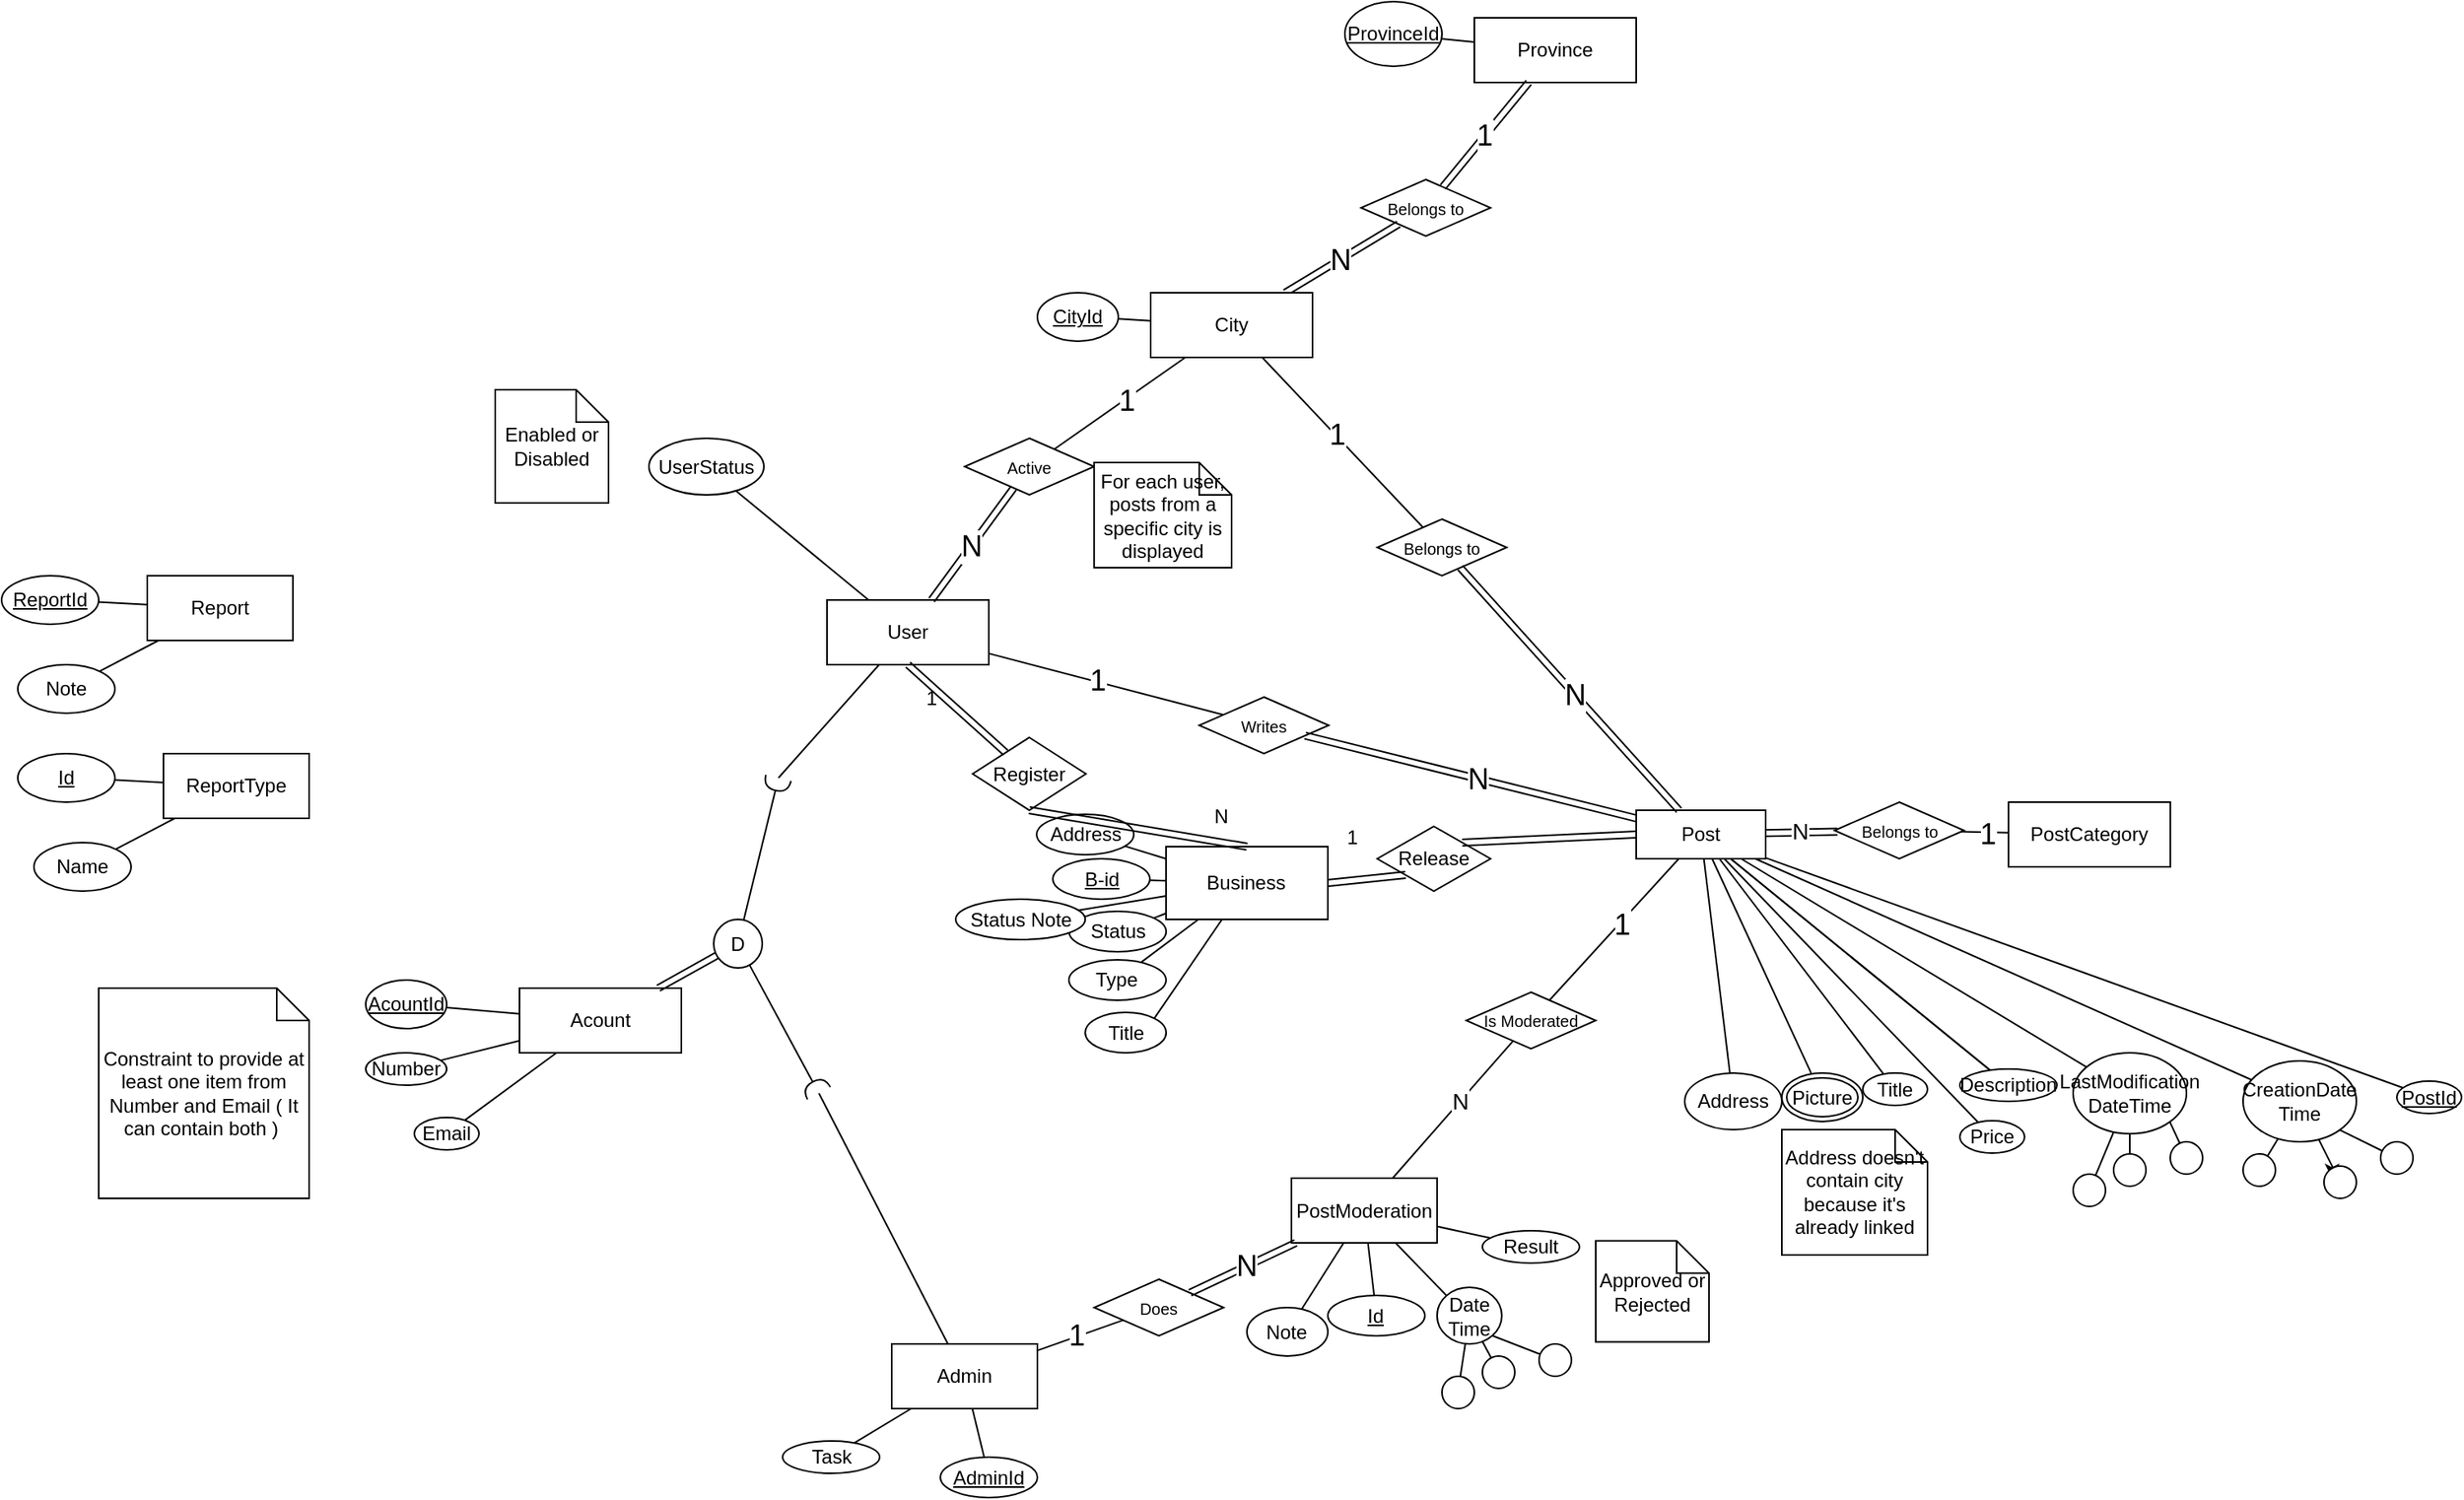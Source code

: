 <mxfile version="24.3.1" type="github">
  <diagram name="Page-1" id="U-ynId0NLzXUT7P6WxYB">
    <mxGraphModel dx="1840" dy="1626" grid="1" gridSize="10" guides="1" tooltips="1" connect="1" arrows="1" fold="1" page="1" pageScale="1" pageWidth="850" pageHeight="1100" math="0" shadow="0">
      <root>
        <mxCell id="0" />
        <mxCell id="1" parent="0" />
        <mxCell id="OLLfKfK8-iYXkt-Ylnlg-1" value="User" style="whiteSpace=wrap;html=1;align=center;" parent="1" vertex="1">
          <mxGeometry x="70" y="140" width="100" height="40" as="geometry" />
        </mxCell>
        <mxCell id="OLLfKfK8-iYXkt-Ylnlg-2" value="AcountId" style="ellipse;whiteSpace=wrap;html=1;align=center;fontStyle=4;" parent="1" vertex="1">
          <mxGeometry x="-215" y="375" width="50" height="30" as="geometry" />
        </mxCell>
        <mxCell id="OLLfKfK8-iYXkt-Ylnlg-3" value="Number" style="ellipse;whiteSpace=wrap;html=1;align=center;" parent="1" vertex="1">
          <mxGeometry x="-215" y="420" width="50" height="20" as="geometry" />
        </mxCell>
        <mxCell id="OLLfKfK8-iYXkt-Ylnlg-10" value="Post" style="whiteSpace=wrap;html=1;align=center;" parent="1" vertex="1">
          <mxGeometry x="570" y="270" width="80" height="30" as="geometry" />
        </mxCell>
        <mxCell id="OLLfKfK8-iYXkt-Ylnlg-11" value="PostId" style="ellipse;whiteSpace=wrap;html=1;align=center;fontStyle=4;" parent="1" vertex="1">
          <mxGeometry x="1040" y="437.5" width="40" height="20" as="geometry" />
        </mxCell>
        <mxCell id="OLLfKfK8-iYXkt-Ylnlg-13" value="CreationDate&lt;div&gt;Time&lt;/div&gt;" style="ellipse;whiteSpace=wrap;html=1;align=center;" parent="1" vertex="1">
          <mxGeometry x="945" y="425" width="70" height="50" as="geometry" />
        </mxCell>
        <mxCell id="OLLfKfK8-iYXkt-Ylnlg-17" value="Title" style="ellipse;whiteSpace=wrap;html=1;align=center;" parent="1" vertex="1">
          <mxGeometry x="710" y="432.5" width="40" height="20" as="geometry" />
        </mxCell>
        <mxCell id="OLLfKfK8-iYXkt-Ylnlg-18" value="Description" style="ellipse;whiteSpace=wrap;html=1;align=center;" parent="1" vertex="1">
          <mxGeometry x="769.99" y="430" width="60" height="20" as="geometry" />
        </mxCell>
        <mxCell id="OLLfKfK8-iYXkt-Ylnlg-19" value="Price" style="ellipse;whiteSpace=wrap;html=1;align=center;" parent="1" vertex="1">
          <mxGeometry x="769.99" y="462" width="40" height="20" as="geometry" />
        </mxCell>
        <mxCell id="OLLfKfK8-iYXkt-Ylnlg-21" value="Picture" style="ellipse;shape=doubleEllipse;margin=3;whiteSpace=wrap;html=1;align=center;" parent="1" vertex="1">
          <mxGeometry x="660" y="432.5" width="50" height="30" as="geometry" />
        </mxCell>
        <mxCell id="OLLfKfK8-iYXkt-Ylnlg-27" value="Task" style="ellipse;whiteSpace=wrap;html=1;align=center;" parent="1" vertex="1">
          <mxGeometry x="42.59" y="660" width="59.93" height="20" as="geometry" />
        </mxCell>
        <mxCell id="OLLfKfK8-iYXkt-Ylnlg-29" value="Admin" style="whiteSpace=wrap;html=1;align=center;" parent="1" vertex="1">
          <mxGeometry x="110.0" y="600" width="90" height="40" as="geometry" />
        </mxCell>
        <mxCell id="OLLfKfK8-iYXkt-Ylnlg-31" value="Business" style="whiteSpace=wrap;html=1;align=center;" parent="1" vertex="1">
          <mxGeometry x="279.49" y="292.5" width="100" height="45" as="geometry" />
        </mxCell>
        <mxCell id="VNMjvooEzAglU1BEHEmf-2" value="B-id" style="ellipse;whiteSpace=wrap;html=1;align=center;fontStyle=4;" parent="1" vertex="1">
          <mxGeometry x="209.56" y="300" width="59.93" height="25" as="geometry" />
        </mxCell>
        <mxCell id="VNMjvooEzAglU1BEHEmf-3" value="Title" style="ellipse;whiteSpace=wrap;html=1;align=center;" parent="1" vertex="1">
          <mxGeometry x="229.56" y="395" width="50" height="25" as="geometry" />
        </mxCell>
        <mxCell id="VNMjvooEzAglU1BEHEmf-4" value="Address" style="ellipse;whiteSpace=wrap;html=1;align=center;" parent="1" vertex="1">
          <mxGeometry x="199.56" y="272.5" width="60" height="25" as="geometry" />
        </mxCell>
        <mxCell id="VNMjvooEzAglU1BEHEmf-5" value="Type" style="ellipse;whiteSpace=wrap;html=1;align=center;" parent="1" vertex="1">
          <mxGeometry x="219.49" y="362.5" width="60" height="25" as="geometry" />
        </mxCell>
        <mxCell id="VNMjvooEzAglU1BEHEmf-6" value="&lt;u&gt;AdminId&lt;/u&gt;" style="ellipse;whiteSpace=wrap;html=1;align=center;" parent="1" vertex="1">
          <mxGeometry x="140.07" y="670" width="59.93" height="25" as="geometry" />
        </mxCell>
        <mxCell id="VNMjvooEzAglU1BEHEmf-10" value="Note" style="ellipse;whiteSpace=wrap;html=1;align=center;" parent="1" vertex="1">
          <mxGeometry x="329.49" y="577.5" width="50" height="30" as="geometry" />
        </mxCell>
        <mxCell id="VNMjvooEzAglU1BEHEmf-11" value="Report" style="whiteSpace=wrap;html=1;align=center;" parent="1" vertex="1">
          <mxGeometry x="-350" y="125" width="90" height="40" as="geometry" />
        </mxCell>
        <mxCell id="VNMjvooEzAglU1BEHEmf-12" value="ReportId" style="ellipse;whiteSpace=wrap;html=1;align=center;fontStyle=4;" parent="1" vertex="1">
          <mxGeometry x="-440" y="125" width="60" height="30" as="geometry" />
        </mxCell>
        <mxCell id="VNMjvooEzAglU1BEHEmf-15" value="Note" style="ellipse;whiteSpace=wrap;html=1;align=center;" parent="1" vertex="1">
          <mxGeometry x="-430" y="180" width="60" height="30" as="geometry" />
        </mxCell>
        <mxCell id="VNMjvooEzAglU1BEHEmf-25" value="Register" style="shape=rhombus;perimeter=rhombusPerimeter;whiteSpace=wrap;html=1;align=center;" parent="1" vertex="1">
          <mxGeometry x="160" y="225" width="70" height="45" as="geometry" />
        </mxCell>
        <mxCell id="VNMjvooEzAglU1BEHEmf-26" value="" style="shape=link;html=1;rounded=0;entryX=0.5;entryY=1;entryDx=0;entryDy=0;" parent="1" source="VNMjvooEzAglU1BEHEmf-25" target="OLLfKfK8-iYXkt-Ylnlg-1" edge="1">
          <mxGeometry relative="1" as="geometry">
            <mxPoint x="120" y="240" as="sourcePoint" />
            <mxPoint x="290" y="300" as="targetPoint" />
          </mxGeometry>
        </mxCell>
        <mxCell id="VNMjvooEzAglU1BEHEmf-27" value="1" style="resizable=0;html=1;whiteSpace=wrap;align=right;verticalAlign=bottom;" parent="VNMjvooEzAglU1BEHEmf-26" connectable="0" vertex="1">
          <mxGeometry x="1" relative="1" as="geometry">
            <mxPoint x="20" y="30" as="offset" />
          </mxGeometry>
        </mxCell>
        <mxCell id="VNMjvooEzAglU1BEHEmf-31" value="" style="shape=link;html=1;rounded=0;entryX=0.5;entryY=0;entryDx=0;entryDy=0;exitX=0.5;exitY=1;exitDx=0;exitDy=0;" parent="1" source="VNMjvooEzAglU1BEHEmf-25" target="OLLfKfK8-iYXkt-Ylnlg-31" edge="1">
          <mxGeometry relative="1" as="geometry">
            <mxPoint x="230" y="285" as="sourcePoint" />
            <mxPoint x="390" y="285" as="targetPoint" />
          </mxGeometry>
        </mxCell>
        <mxCell id="VNMjvooEzAglU1BEHEmf-32" value="N" style="resizable=0;html=1;whiteSpace=wrap;align=right;verticalAlign=bottom;" parent="VNMjvooEzAglU1BEHEmf-31" connectable="0" vertex="1">
          <mxGeometry x="1" relative="1" as="geometry">
            <mxPoint x="-10" y="-10" as="offset" />
          </mxGeometry>
        </mxCell>
        <mxCell id="VNMjvooEzAglU1BEHEmf-33" value="Release" style="shape=rhombus;perimeter=rhombusPerimeter;whiteSpace=wrap;html=1;align=center;" parent="1" vertex="1">
          <mxGeometry x="410" y="280" width="70" height="40" as="geometry" />
        </mxCell>
        <mxCell id="VNMjvooEzAglU1BEHEmf-34" value="" style="shape=link;html=1;rounded=0;entryX=0;entryY=0.5;entryDx=0;entryDy=0;exitX=1;exitY=0;exitDx=0;exitDy=0;" parent="1" source="VNMjvooEzAglU1BEHEmf-33" target="OLLfKfK8-iYXkt-Ylnlg-10" edge="1">
          <mxGeometry relative="1" as="geometry">
            <mxPoint x="130" y="460" as="sourcePoint" />
            <mxPoint x="570" y="450" as="targetPoint" />
          </mxGeometry>
        </mxCell>
        <mxCell id="VNMjvooEzAglU1BEHEmf-36" value="" style="shape=link;html=1;rounded=0;entryX=1;entryY=0.5;entryDx=0;entryDy=0;exitX=0;exitY=1;exitDx=0;exitDy=0;" parent="1" source="VNMjvooEzAglU1BEHEmf-33" target="OLLfKfK8-iYXkt-Ylnlg-31" edge="1">
          <mxGeometry relative="1" as="geometry">
            <mxPoint x="130" y="460" as="sourcePoint" />
            <mxPoint x="170" y="320" as="targetPoint" />
          </mxGeometry>
        </mxCell>
        <mxCell id="VNMjvooEzAglU1BEHEmf-37" value="1" style="resizable=0;html=1;whiteSpace=wrap;align=right;verticalAlign=bottom;" parent="VNMjvooEzAglU1BEHEmf-36" connectable="0" vertex="1">
          <mxGeometry x="1" relative="1" as="geometry">
            <mxPoint x="20" y="-20" as="offset" />
          </mxGeometry>
        </mxCell>
        <mxCell id="VNMjvooEzAglU1BEHEmf-38" value="" style="resizable=0;html=1;whiteSpace=wrap;align=right;verticalAlign=bottom;" parent="1" connectable="0" vertex="1">
          <mxGeometry x="570.002" y="269.999" as="geometry">
            <mxPoint x="-11" y="50" as="offset" />
          </mxGeometry>
        </mxCell>
        <mxCell id="VNMjvooEzAglU1BEHEmf-70" value="Status" style="ellipse;whiteSpace=wrap;html=1;align=center;" parent="1" vertex="1">
          <mxGeometry x="219.56" y="332.5" width="60" height="25" as="geometry" />
        </mxCell>
        <mxCell id="VNMjvooEzAglU1BEHEmf-71" value="Status Note" style="ellipse;whiteSpace=wrap;html=1;align=center;" parent="1" vertex="1">
          <mxGeometry x="149.56" y="325" width="80" height="25" as="geometry" />
        </mxCell>
        <mxCell id="W0FsgQJnzsYs5Z7wdEHe-2" value="" style="endArrow=none;html=1;rounded=0;" parent="1" source="OLLfKfK8-iYXkt-Ylnlg-3" target="W0FsgQJnzsYs5Z7wdEHe-46" edge="1">
          <mxGeometry width="50" height="50" relative="1" as="geometry">
            <mxPoint x="-169.285" y="510.599" as="sourcePoint" />
            <mxPoint x="-191.667" y="597.5" as="targetPoint" />
          </mxGeometry>
        </mxCell>
        <mxCell id="W0FsgQJnzsYs5Z7wdEHe-5" value="" style="endArrow=none;html=1;rounded=0;" parent="1" source="OLLfKfK8-iYXkt-Ylnlg-2" target="W0FsgQJnzsYs5Z7wdEHe-46" edge="1">
          <mxGeometry width="50" height="50" relative="1" as="geometry">
            <mxPoint x="-259" y="484" as="sourcePoint" />
            <mxPoint x="-162.692" y="480" as="targetPoint" />
          </mxGeometry>
        </mxCell>
        <mxCell id="W0FsgQJnzsYs5Z7wdEHe-9" value="" style="endArrow=none;html=1;rounded=0;" parent="1" source="VNMjvooEzAglU1BEHEmf-12" target="VNMjvooEzAglU1BEHEmf-11" edge="1">
          <mxGeometry width="50" height="50" relative="1" as="geometry">
            <mxPoint x="-174" y="-46" as="sourcePoint" />
            <mxPoint x="-80" y="-9" as="targetPoint" />
          </mxGeometry>
        </mxCell>
        <mxCell id="W0FsgQJnzsYs5Z7wdEHe-11" value="" style="endArrow=none;html=1;rounded=0;" parent="1" source="VNMjvooEzAglU1BEHEmf-15" target="VNMjvooEzAglU1BEHEmf-11" edge="1">
          <mxGeometry width="50" height="50" relative="1" as="geometry">
            <mxPoint x="-154" y="-26" as="sourcePoint" />
            <mxPoint x="-60" y="11" as="targetPoint" />
          </mxGeometry>
        </mxCell>
        <mxCell id="W0FsgQJnzsYs5Z7wdEHe-12" value="" style="endArrow=none;html=1;rounded=0;" parent="1" source="VNMjvooEzAglU1BEHEmf-6" target="OLLfKfK8-iYXkt-Ylnlg-29" edge="1">
          <mxGeometry width="50" height="50" relative="1" as="geometry">
            <mxPoint x="160.041" y="618.323" as="sourcePoint" />
            <mxPoint x="212.597" y="730" as="targetPoint" />
          </mxGeometry>
        </mxCell>
        <mxCell id="W0FsgQJnzsYs5Z7wdEHe-13" value="" style="endArrow=none;html=1;rounded=0;" parent="1" source="VNMjvooEzAglU1BEHEmf-4" target="OLLfKfK8-iYXkt-Ylnlg-31" edge="1">
          <mxGeometry width="50" height="50" relative="1" as="geometry">
            <mxPoint x="252.237" y="277.614" as="sourcePoint" />
            <mxPoint x="359.49" y="143.5" as="targetPoint" />
          </mxGeometry>
        </mxCell>
        <mxCell id="W0FsgQJnzsYs5Z7wdEHe-14" value="" style="endArrow=none;html=1;rounded=0;" parent="1" source="VNMjvooEzAglU1BEHEmf-2" target="OLLfKfK8-iYXkt-Ylnlg-31" edge="1">
          <mxGeometry width="50" height="50" relative="1" as="geometry">
            <mxPoint x="269.56" y="312.5" as="sourcePoint" />
            <mxPoint x="369.49" y="153.5" as="targetPoint" />
          </mxGeometry>
        </mxCell>
        <mxCell id="W0FsgQJnzsYs5Z7wdEHe-15" value="" style="endArrow=none;html=1;rounded=0;" parent="1" source="VNMjvooEzAglU1BEHEmf-70" target="OLLfKfK8-iYXkt-Ylnlg-31" edge="1">
          <mxGeometry width="50" height="50" relative="1" as="geometry">
            <mxPoint x="252.237" y="347.386" as="sourcePoint" />
            <mxPoint x="379.49" y="163.5" as="targetPoint" />
          </mxGeometry>
        </mxCell>
        <mxCell id="W0FsgQJnzsYs5Z7wdEHe-16" value="" style="endArrow=none;html=1;rounded=0;" parent="1" source="VNMjvooEzAglU1BEHEmf-5" target="OLLfKfK8-iYXkt-Ylnlg-31" edge="1">
          <mxGeometry width="50" height="50" relative="1" as="geometry">
            <mxPoint x="239.531" y="394.177" as="sourcePoint" />
            <mxPoint x="389.49" y="173.5" as="targetPoint" />
          </mxGeometry>
        </mxCell>
        <mxCell id="W0FsgQJnzsYs5Z7wdEHe-17" value="" style="endArrow=none;html=1;rounded=0;exitX=1;exitY=0;exitDx=0;exitDy=0;" parent="1" source="VNMjvooEzAglU1BEHEmf-3" target="OLLfKfK8-iYXkt-Ylnlg-31" edge="1">
          <mxGeometry width="50" height="50" relative="1" as="geometry">
            <mxPoint x="233.518" y="443.303" as="sourcePoint" />
            <mxPoint x="399.49" y="183.5" as="targetPoint" />
          </mxGeometry>
        </mxCell>
        <mxCell id="W0FsgQJnzsYs5Z7wdEHe-18" value="" style="endArrow=none;html=1;rounded=0;" parent="1" source="VNMjvooEzAglU1BEHEmf-71" target="OLLfKfK8-iYXkt-Ylnlg-31" edge="1">
          <mxGeometry width="50" height="50" relative="1" as="geometry">
            <mxPoint x="215.49" y="171.5" as="sourcePoint" />
            <mxPoint x="309.49" y="208.5" as="targetPoint" />
          </mxGeometry>
        </mxCell>
        <mxCell id="W0FsgQJnzsYs5Z7wdEHe-21" value="" style="endArrow=none;html=1;rounded=0;" parent="1" source="OLLfKfK8-iYXkt-Ylnlg-27" target="OLLfKfK8-iYXkt-Ylnlg-29" edge="1">
          <mxGeometry width="50" height="50" relative="1" as="geometry">
            <mxPoint x="-160" y="810" as="sourcePoint" />
            <mxPoint x="-110.0" y="760" as="targetPoint" />
          </mxGeometry>
        </mxCell>
        <mxCell id="W0FsgQJnzsYs5Z7wdEHe-23" value="" style="endArrow=none;html=1;rounded=0;" parent="1" source="OLLfKfK8-iYXkt-Ylnlg-10" target="OLLfKfK8-iYXkt-Ylnlg-11" edge="1">
          <mxGeometry width="50" height="50" relative="1" as="geometry">
            <mxPoint x="580" y="185" as="sourcePoint" />
            <mxPoint x="630" y="135" as="targetPoint" />
          </mxGeometry>
        </mxCell>
        <mxCell id="W0FsgQJnzsYs5Z7wdEHe-24" value="" style="endArrow=none;html=1;rounded=0;" parent="1" source="OLLfKfK8-iYXkt-Ylnlg-10" target="OLLfKfK8-iYXkt-Ylnlg-21" edge="1">
          <mxGeometry width="50" height="50" relative="1" as="geometry">
            <mxPoint x="590" y="195" as="sourcePoint" />
            <mxPoint x="640" y="145" as="targetPoint" />
          </mxGeometry>
        </mxCell>
        <mxCell id="W0FsgQJnzsYs5Z7wdEHe-26" value="" style="endArrow=none;html=1;rounded=0;" parent="1" source="OLLfKfK8-iYXkt-Ylnlg-10" target="OLLfKfK8-iYXkt-Ylnlg-13" edge="1">
          <mxGeometry width="50" height="50" relative="1" as="geometry">
            <mxPoint x="610" y="215" as="sourcePoint" />
            <mxPoint x="660" y="165" as="targetPoint" />
          </mxGeometry>
        </mxCell>
        <mxCell id="W0FsgQJnzsYs5Z7wdEHe-29" value="" style="endArrow=none;html=1;rounded=0;" parent="1" source="OLLfKfK8-iYXkt-Ylnlg-10" target="OLLfKfK8-iYXkt-Ylnlg-17" edge="1">
          <mxGeometry width="50" height="50" relative="1" as="geometry">
            <mxPoint x="640" y="245" as="sourcePoint" />
            <mxPoint x="690" y="195" as="targetPoint" />
          </mxGeometry>
        </mxCell>
        <mxCell id="W0FsgQJnzsYs5Z7wdEHe-30" value="" style="endArrow=none;html=1;rounded=0;" parent="1" source="OLLfKfK8-iYXkt-Ylnlg-10" target="OLLfKfK8-iYXkt-Ylnlg-18" edge="1">
          <mxGeometry width="50" height="50" relative="1" as="geometry">
            <mxPoint x="650" y="255" as="sourcePoint" />
            <mxPoint x="700" y="205" as="targetPoint" />
          </mxGeometry>
        </mxCell>
        <mxCell id="W0FsgQJnzsYs5Z7wdEHe-31" value="" style="endArrow=none;html=1;rounded=0;" parent="1" source="OLLfKfK8-iYXkt-Ylnlg-10" target="OLLfKfK8-iYXkt-Ylnlg-18" edge="1">
          <mxGeometry width="50" height="50" relative="1" as="geometry">
            <mxPoint x="660" y="265" as="sourcePoint" />
            <mxPoint x="710" y="215" as="targetPoint" />
          </mxGeometry>
        </mxCell>
        <mxCell id="W0FsgQJnzsYs5Z7wdEHe-33" value="" style="endArrow=none;html=1;rounded=0;" parent="1" source="OLLfKfK8-iYXkt-Ylnlg-10" target="OLLfKfK8-iYXkt-Ylnlg-19" edge="1">
          <mxGeometry width="50" height="50" relative="1" as="geometry">
            <mxPoint x="680" y="285" as="sourcePoint" />
            <mxPoint x="730" y="235" as="targetPoint" />
          </mxGeometry>
        </mxCell>
        <mxCell id="W0FsgQJnzsYs5Z7wdEHe-34" value="" style="endArrow=none;html=1;rounded=0;" parent="1" source="oPCB6lVAPAYmgcGz6clf-48" target="VNMjvooEzAglU1BEHEmf-10" edge="1">
          <mxGeometry width="50" height="50" relative="1" as="geometry">
            <mxPoint x="690" y="295" as="sourcePoint" />
            <mxPoint x="740" y="245" as="targetPoint" />
          </mxGeometry>
        </mxCell>
        <mxCell id="W0FsgQJnzsYs5Z7wdEHe-35" value="" style="endArrow=none;html=1;rounded=0;" parent="1" source="OLLfKfK8-iYXkt-Ylnlg-13" target="W0FsgQJnzsYs5Z7wdEHe-38" edge="1">
          <mxGeometry width="50" height="50" relative="1" as="geometry">
            <mxPoint x="1145.01" y="455" as="sourcePoint" />
            <mxPoint x="1155.01" y="435" as="targetPoint" />
          </mxGeometry>
        </mxCell>
        <mxCell id="W0FsgQJnzsYs5Z7wdEHe-36" value="" style="endArrow=none;html=1;rounded=0;" parent="1" source="OLLfKfK8-iYXkt-Ylnlg-13" target="W0FsgQJnzsYs5Z7wdEHe-39" edge="1">
          <mxGeometry width="50" height="50" relative="1" as="geometry">
            <mxPoint x="1155.01" y="505" as="sourcePoint" />
            <mxPoint x="1165.01" y="455" as="targetPoint" />
          </mxGeometry>
        </mxCell>
        <mxCell id="W0FsgQJnzsYs5Z7wdEHe-37" value="" style="endArrow=none;html=1;rounded=0;exitX=1;exitY=1;exitDx=0;exitDy=0;" parent="1" source="OLLfKfK8-iYXkt-Ylnlg-13" target="W0FsgQJnzsYs5Z7wdEHe-40" edge="1">
          <mxGeometry width="50" height="50" relative="1" as="geometry">
            <mxPoint x="1165.01" y="515" as="sourcePoint" />
            <mxPoint x="1205.01" y="485" as="targetPoint" />
          </mxGeometry>
        </mxCell>
        <mxCell id="W0FsgQJnzsYs5Z7wdEHe-38" value="" style="ellipse;whiteSpace=wrap;html=1;" parent="1" vertex="1">
          <mxGeometry x="945" y="482.5" width="20" height="20" as="geometry" />
        </mxCell>
        <mxCell id="oPCB6lVAPAYmgcGz6clf-21" style="edgeStyle=orthogonalEdgeStyle;rounded=0;orthogonalLoop=1;jettySize=auto;html=1;exitX=1;exitY=0;exitDx=0;exitDy=0;" edge="1" parent="1" source="W0FsgQJnzsYs5Z7wdEHe-39">
          <mxGeometry relative="1" as="geometry">
            <mxPoint x="1000" y="497.667" as="targetPoint" />
          </mxGeometry>
        </mxCell>
        <mxCell id="W0FsgQJnzsYs5Z7wdEHe-39" value="" style="ellipse;whiteSpace=wrap;html=1;" parent="1" vertex="1">
          <mxGeometry x="995" y="490" width="20" height="20" as="geometry" />
        </mxCell>
        <mxCell id="W0FsgQJnzsYs5Z7wdEHe-40" value="" style="ellipse;whiteSpace=wrap;html=1;" parent="1" vertex="1">
          <mxGeometry x="1030" y="475" width="20" height="20" as="geometry" />
        </mxCell>
        <mxCell id="W0FsgQJnzsYs5Z7wdEHe-43" value="Email" style="ellipse;whiteSpace=wrap;html=1;align=center;" parent="1" vertex="1">
          <mxGeometry x="-185" y="460" width="40" height="20" as="geometry" />
        </mxCell>
        <mxCell id="W0FsgQJnzsYs5Z7wdEHe-44" value="" style="endArrow=none;html=1;rounded=0;" parent="1" source="W0FsgQJnzsYs5Z7wdEHe-43" target="W0FsgQJnzsYs5Z7wdEHe-46" edge="1">
          <mxGeometry width="50" height="50" relative="1" as="geometry">
            <mxPoint x="-175" y="532.5" as="sourcePoint" />
            <mxPoint x="-169.615" y="597.5" as="targetPoint" />
          </mxGeometry>
        </mxCell>
        <mxCell id="W0FsgQJnzsYs5Z7wdEHe-46" value="Acount" style="whiteSpace=wrap;html=1;align=center;" parent="1" vertex="1">
          <mxGeometry x="-120" y="380" width="100" height="40" as="geometry" />
        </mxCell>
        <mxCell id="W0FsgQJnzsYs5Z7wdEHe-48" value="" style="ellipse;whiteSpace=wrap;html=1;align=center;aspect=fixed;fillColor=none;strokeColor=none;resizable=0;perimeter=centerPerimeter;rotatable=0;allowArrows=0;points=[];outlineConnect=1;" parent="1" vertex="1">
          <mxGeometry x="-75" y="420" width="10" height="10" as="geometry" />
        </mxCell>
        <mxCell id="W0FsgQJnzsYs5Z7wdEHe-50" value="D" style="ellipse;whiteSpace=wrap;html=1;align=center;" parent="1" vertex="1">
          <mxGeometry y="337.5" width="30" height="30" as="geometry" />
        </mxCell>
        <mxCell id="W0FsgQJnzsYs5Z7wdEHe-51" value="" style="rounded=0;orthogonalLoop=1;jettySize=auto;html=1;endArrow=halfCircle;endFill=0;endSize=6;strokeWidth=1;sketch=0;fontSize=12;curved=1;" parent="1" source="W0FsgQJnzsYs5Z7wdEHe-50" edge="1">
          <mxGeometry relative="1" as="geometry">
            <mxPoint x="-155" y="140" as="sourcePoint" />
            <mxPoint x="40" y="250" as="targetPoint" />
          </mxGeometry>
        </mxCell>
        <mxCell id="W0FsgQJnzsYs5Z7wdEHe-54" value="" style="shape=link;html=1;rounded=0;" parent="1" source="W0FsgQJnzsYs5Z7wdEHe-50" target="W0FsgQJnzsYs5Z7wdEHe-46" edge="1">
          <mxGeometry width="100" relative="1" as="geometry">
            <mxPoint x="-195" y="50" as="sourcePoint" />
            <mxPoint x="-295" y="455" as="targetPoint" />
          </mxGeometry>
        </mxCell>
        <mxCell id="W0FsgQJnzsYs5Z7wdEHe-57" value="" style="ellipse;whiteSpace=wrap;html=1;align=center;aspect=fixed;fillColor=none;strokeColor=none;resizable=0;perimeter=centerPerimeter;rotatable=0;allowArrows=0;points=[];outlineConnect=1;" parent="1" vertex="1">
          <mxGeometry x="-350" y="660" width="10" height="10" as="geometry" />
        </mxCell>
        <mxCell id="W0FsgQJnzsYs5Z7wdEHe-60" value="" style="endArrow=none;html=1;rounded=0;" parent="1" source="OLLfKfK8-iYXkt-Ylnlg-1" edge="1">
          <mxGeometry relative="1" as="geometry">
            <mxPoint x="76" y="180" as="sourcePoint" />
            <mxPoint x="40" y="250" as="targetPoint" />
          </mxGeometry>
        </mxCell>
        <mxCell id="W0FsgQJnzsYs5Z7wdEHe-52" value="" style="ellipse;whiteSpace=wrap;html=1;align=center;aspect=fixed;fillColor=none;strokeColor=none;resizable=0;perimeter=centerPerimeter;rotatable=0;allowArrows=0;points=[];outlineConnect=1;" parent="1" vertex="1">
          <mxGeometry y="290" width="10" height="10" as="geometry" />
        </mxCell>
        <mxCell id="W0FsgQJnzsYs5Z7wdEHe-61" value="Address" style="ellipse;whiteSpace=wrap;html=1;align=center;" parent="1" vertex="1">
          <mxGeometry x="600" y="432.5" width="60" height="35" as="geometry" />
        </mxCell>
        <mxCell id="W0FsgQJnzsYs5Z7wdEHe-63" value="" style="endArrow=none;html=1;rounded=0;" parent="1" source="OLLfKfK8-iYXkt-Ylnlg-10" target="W0FsgQJnzsYs5Z7wdEHe-61" edge="1">
          <mxGeometry width="50" height="50" relative="1" as="geometry">
            <mxPoint x="686" y="335" as="sourcePoint" />
            <mxPoint x="800" y="270" as="targetPoint" />
          </mxGeometry>
        </mxCell>
        <mxCell id="W0FsgQJnzsYs5Z7wdEHe-67" value="ProvinceId" style="ellipse;whiteSpace=wrap;html=1;align=center;fontStyle=4;" parent="1" vertex="1">
          <mxGeometry x="390" y="-230" width="60" height="40" as="geometry" />
        </mxCell>
        <mxCell id="W0FsgQJnzsYs5Z7wdEHe-69" value="" style="endArrow=none;html=1;rounded=0;" parent="1" source="W0FsgQJnzsYs5Z7wdEHe-67" target="1XdWY4thE600UXYjsZcv-6" edge="1">
          <mxGeometry width="50" height="50" relative="1" as="geometry">
            <mxPoint x="-434.0" y="25.75" as="sourcePoint" />
            <mxPoint x="40.0" y="-20" as="targetPoint" />
          </mxGeometry>
        </mxCell>
        <mxCell id="W0FsgQJnzsYs5Z7wdEHe-70" value="Constraint to provide at least one item from Number and Email ( It can contain both )&amp;nbsp;" style="shape=note;size=20;whiteSpace=wrap;html=1;" parent="1" vertex="1">
          <mxGeometry x="-380" y="380" width="130" height="130" as="geometry" />
        </mxCell>
        <mxCell id="1XdWY4thE600UXYjsZcv-1" value="&lt;font style=&quot;font-size: 10px;&quot;&gt;Belongs to&lt;/font&gt;" style="shape=rhombus;perimeter=rhombusPerimeter;whiteSpace=wrap;html=1;align=center;" parent="1" vertex="1">
          <mxGeometry x="400" y="-120" width="80" height="35" as="geometry" />
        </mxCell>
        <mxCell id="1XdWY4thE600UXYjsZcv-2" value="" style="shape=link;html=1;rounded=0;" parent="1" source="1XdWY4thE600UXYjsZcv-9" target="1XdWY4thE600UXYjsZcv-1" edge="1">
          <mxGeometry width="100" relative="1" as="geometry">
            <mxPoint x="-120" y="125" as="sourcePoint" />
            <mxPoint x="-40.51" y="190" as="targetPoint" />
          </mxGeometry>
        </mxCell>
        <mxCell id="1XdWY4thE600UXYjsZcv-3" value="&lt;font style=&quot;font-size: 18px;&quot;&gt;N&lt;/font&gt;" style="edgeLabel;html=1;align=center;verticalAlign=middle;resizable=0;points=[];" parent="1XdWY4thE600UXYjsZcv-2" connectable="0" vertex="1">
          <mxGeometry x="-0.042" relative="1" as="geometry">
            <mxPoint as="offset" />
          </mxGeometry>
        </mxCell>
        <mxCell id="1XdWY4thE600UXYjsZcv-6" value="Province" style="whiteSpace=wrap;html=1;align=center;" parent="1" vertex="1">
          <mxGeometry x="470" y="-220" width="100" height="40" as="geometry" />
        </mxCell>
        <mxCell id="1XdWY4thE600UXYjsZcv-7" value="CityId" style="ellipse;whiteSpace=wrap;html=1;align=center;fontStyle=4;" parent="1" vertex="1">
          <mxGeometry x="200" y="-50" width="50" height="30" as="geometry" />
        </mxCell>
        <mxCell id="1XdWY4thE600UXYjsZcv-8" value="" style="endArrow=none;html=1;rounded=0;" parent="1" source="1XdWY4thE600UXYjsZcv-7" target="1XdWY4thE600UXYjsZcv-9" edge="1">
          <mxGeometry width="50" height="50" relative="1" as="geometry">
            <mxPoint x="-686.53" y="25.75" as="sourcePoint" />
            <mxPoint x="-212.53" y="-20" as="targetPoint" />
          </mxGeometry>
        </mxCell>
        <mxCell id="1XdWY4thE600UXYjsZcv-9" value="City" style="whiteSpace=wrap;html=1;align=center;" parent="1" vertex="1">
          <mxGeometry x="270" y="-50" width="100" height="40" as="geometry" />
        </mxCell>
        <mxCell id="1XdWY4thE600UXYjsZcv-10" value="" style="shape=link;html=1;rounded=0;" parent="1" source="1XdWY4thE600UXYjsZcv-6" target="1XdWY4thE600UXYjsZcv-1" edge="1">
          <mxGeometry width="100" relative="1" as="geometry">
            <mxPoint x="-210" y="-50" as="sourcePoint" />
            <mxPoint x="-110" y="-50" as="targetPoint" />
          </mxGeometry>
        </mxCell>
        <mxCell id="1XdWY4thE600UXYjsZcv-11" value="&lt;font style=&quot;font-size: 18px;&quot;&gt;1&lt;/font&gt;" style="edgeLabel;html=1;align=center;verticalAlign=middle;resizable=0;points=[];" parent="1XdWY4thE600UXYjsZcv-10" vertex="1" connectable="0">
          <mxGeometry x="0.028" y="-1" relative="1" as="geometry">
            <mxPoint as="offset" />
          </mxGeometry>
        </mxCell>
        <mxCell id="1XdWY4thE600UXYjsZcv-13" value="&lt;font style=&quot;font-size: 10px;&quot;&gt;Active&lt;/font&gt;" style="shape=rhombus;perimeter=rhombusPerimeter;whiteSpace=wrap;html=1;align=center;" parent="1" vertex="1">
          <mxGeometry x="155.07" y="40" width="80" height="35" as="geometry" />
        </mxCell>
        <mxCell id="1XdWY4thE600UXYjsZcv-14" value="" style="shape=link;html=1;rounded=0;" parent="1" source="OLLfKfK8-iYXkt-Ylnlg-1" target="1XdWY4thE600UXYjsZcv-13" edge="1">
          <mxGeometry width="100" relative="1" as="geometry">
            <mxPoint x="140.07" y="80" as="sourcePoint" />
            <mxPoint x="52.49" y="310" as="targetPoint" />
          </mxGeometry>
        </mxCell>
        <mxCell id="1XdWY4thE600UXYjsZcv-15" value="&lt;font style=&quot;font-size: 18px;&quot;&gt;N&lt;/font&gt;" style="edgeLabel;html=1;align=center;verticalAlign=middle;resizable=0;points=[];" parent="1XdWY4thE600UXYjsZcv-14" connectable="0" vertex="1">
          <mxGeometry x="-0.042" relative="1" as="geometry">
            <mxPoint as="offset" />
          </mxGeometry>
        </mxCell>
        <mxCell id="1XdWY4thE600UXYjsZcv-18" value="" style="endArrow=none;html=1;rounded=0;" parent="1" source="1XdWY4thE600UXYjsZcv-13" target="1XdWY4thE600UXYjsZcv-9" edge="1">
          <mxGeometry width="50" height="50" relative="1" as="geometry">
            <mxPoint x="80.07" y="100" as="sourcePoint" />
            <mxPoint x="130.07" y="50" as="targetPoint" />
          </mxGeometry>
        </mxCell>
        <mxCell id="1XdWY4thE600UXYjsZcv-19" value="&lt;font style=&quot;font-size: 18px;&quot;&gt;1&lt;/font&gt;" style="edgeLabel;html=1;align=center;verticalAlign=middle;resizable=0;points=[];" parent="1XdWY4thE600UXYjsZcv-18" vertex="1" connectable="0">
          <mxGeometry x="0.083" y="-1" relative="1" as="geometry">
            <mxPoint as="offset" />
          </mxGeometry>
        </mxCell>
        <mxCell id="1XdWY4thE600UXYjsZcv-20" value="For each user, posts from a specific city is displayed" style="shape=note;size=20;whiteSpace=wrap;html=1;" parent="1" vertex="1">
          <mxGeometry x="235.07" y="55" width="84.93" height="65" as="geometry" />
        </mxCell>
        <mxCell id="oPCB6lVAPAYmgcGz6clf-1" value="&lt;font style=&quot;font-size: 10px;&quot;&gt;Writes&lt;/font&gt;" style="shape=rhombus;perimeter=rhombusPerimeter;whiteSpace=wrap;html=1;align=center;" vertex="1" parent="1">
          <mxGeometry x="300" y="200" width="80" height="35" as="geometry" />
        </mxCell>
        <mxCell id="oPCB6lVAPAYmgcGz6clf-2" value="" style="shape=link;html=1;rounded=0;" edge="1" parent="1" target="oPCB6lVAPAYmgcGz6clf-1" source="OLLfKfK8-iYXkt-Ylnlg-10">
          <mxGeometry width="100" relative="1" as="geometry">
            <mxPoint x="463" y="110" as="sourcePoint" />
            <mxPoint x="425.49" y="280" as="targetPoint" />
          </mxGeometry>
        </mxCell>
        <mxCell id="oPCB6lVAPAYmgcGz6clf-3" value="&lt;font style=&quot;font-size: 18px;&quot;&gt;N&lt;/font&gt;" style="edgeLabel;html=1;align=center;verticalAlign=middle;resizable=0;points=[];" connectable="0" vertex="1" parent="oPCB6lVAPAYmgcGz6clf-2">
          <mxGeometry x="-0.042" relative="1" as="geometry">
            <mxPoint as="offset" />
          </mxGeometry>
        </mxCell>
        <mxCell id="oPCB6lVAPAYmgcGz6clf-4" value="" style="endArrow=none;html=1;rounded=0;" edge="1" parent="1" source="oPCB6lVAPAYmgcGz6clf-1" target="OLLfKfK8-iYXkt-Ylnlg-1">
          <mxGeometry width="50" height="50" relative="1" as="geometry">
            <mxPoint x="253" y="90" as="sourcePoint" />
            <mxPoint x="290" y="-10" as="targetPoint" />
          </mxGeometry>
        </mxCell>
        <mxCell id="oPCB6lVAPAYmgcGz6clf-5" value="&lt;font style=&quot;font-size: 18px;&quot;&gt;1&lt;/font&gt;" style="edgeLabel;html=1;align=center;verticalAlign=middle;resizable=0;points=[];" vertex="1" connectable="0" parent="oPCB6lVAPAYmgcGz6clf-4">
          <mxGeometry x="0.083" y="-1" relative="1" as="geometry">
            <mxPoint as="offset" />
          </mxGeometry>
        </mxCell>
        <mxCell id="oPCB6lVAPAYmgcGz6clf-6" value="PostCategory" style="whiteSpace=wrap;html=1;align=center;" vertex="1" parent="1">
          <mxGeometry x="800.07" y="265" width="100" height="40" as="geometry" />
        </mxCell>
        <mxCell id="oPCB6lVAPAYmgcGz6clf-8" value="&lt;font style=&quot;font-size: 10px;&quot;&gt;Belongs to&lt;/font&gt;" style="shape=rhombus;perimeter=rhombusPerimeter;whiteSpace=wrap;html=1;align=center;" vertex="1" parent="1">
          <mxGeometry x="692.56" y="265" width="80" height="35" as="geometry" />
        </mxCell>
        <mxCell id="oPCB6lVAPAYmgcGz6clf-9" value="" style="shape=link;html=1;rounded=0;" edge="1" parent="1" target="oPCB6lVAPAYmgcGz6clf-8" source="OLLfKfK8-iYXkt-Ylnlg-10">
          <mxGeometry width="100" relative="1" as="geometry">
            <mxPoint x="750" y="62" as="sourcePoint" />
            <mxPoint x="605.49" y="68" as="targetPoint" />
          </mxGeometry>
        </mxCell>
        <mxCell id="oPCB6lVAPAYmgcGz6clf-32" value="&lt;font style=&quot;font-size: 14px;&quot;&gt;N&lt;/font&gt;" style="edgeLabel;html=1;align=center;verticalAlign=middle;resizable=0;points=[];" vertex="1" connectable="0" parent="oPCB6lVAPAYmgcGz6clf-9">
          <mxGeometry x="-0.075" y="1" relative="1" as="geometry">
            <mxPoint as="offset" />
          </mxGeometry>
        </mxCell>
        <mxCell id="oPCB6lVAPAYmgcGz6clf-11" value="" style="endArrow=none;html=1;rounded=0;" edge="1" parent="1" source="oPCB6lVAPAYmgcGz6clf-8" target="oPCB6lVAPAYmgcGz6clf-6">
          <mxGeometry width="50" height="50" relative="1" as="geometry">
            <mxPoint x="433" y="-122" as="sourcePoint" />
            <mxPoint x="350" y="-40" as="targetPoint" />
          </mxGeometry>
        </mxCell>
        <mxCell id="oPCB6lVAPAYmgcGz6clf-12" value="&lt;font style=&quot;font-size: 18px;&quot;&gt;1&lt;/font&gt;" style="edgeLabel;html=1;align=center;verticalAlign=middle;resizable=0;points=[];" vertex="1" connectable="0" parent="oPCB6lVAPAYmgcGz6clf-11">
          <mxGeometry x="0.083" y="-1" relative="1" as="geometry">
            <mxPoint as="offset" />
          </mxGeometry>
        </mxCell>
        <mxCell id="oPCB6lVAPAYmgcGz6clf-13" value="LastModification&lt;div&gt;DateTime&lt;/div&gt;" style="ellipse;whiteSpace=wrap;html=1;align=center;" vertex="1" parent="1">
          <mxGeometry x="840" y="420" width="70" height="50" as="geometry" />
        </mxCell>
        <mxCell id="oPCB6lVAPAYmgcGz6clf-14" value="" style="endArrow=none;html=1;rounded=0;" edge="1" parent="1" source="oPCB6lVAPAYmgcGz6clf-13" target="oPCB6lVAPAYmgcGz6clf-17">
          <mxGeometry width="50" height="50" relative="1" as="geometry">
            <mxPoint x="1030.01" y="455" as="sourcePoint" />
            <mxPoint x="1040.01" y="435" as="targetPoint" />
          </mxGeometry>
        </mxCell>
        <mxCell id="oPCB6lVAPAYmgcGz6clf-15" value="" style="endArrow=none;html=1;rounded=0;" edge="1" parent="1" source="oPCB6lVAPAYmgcGz6clf-13" target="oPCB6lVAPAYmgcGz6clf-18">
          <mxGeometry width="50" height="50" relative="1" as="geometry">
            <mxPoint x="1040.01" y="505" as="sourcePoint" />
            <mxPoint x="1050.01" y="455" as="targetPoint" />
          </mxGeometry>
        </mxCell>
        <mxCell id="oPCB6lVAPAYmgcGz6clf-16" value="" style="endArrow=none;html=1;rounded=0;exitX=1;exitY=1;exitDx=0;exitDy=0;" edge="1" parent="1" source="oPCB6lVAPAYmgcGz6clf-13" target="oPCB6lVAPAYmgcGz6clf-19">
          <mxGeometry width="50" height="50" relative="1" as="geometry">
            <mxPoint x="1050.01" y="515" as="sourcePoint" />
            <mxPoint x="1090.01" y="485" as="targetPoint" />
          </mxGeometry>
        </mxCell>
        <mxCell id="oPCB6lVAPAYmgcGz6clf-17" value="" style="ellipse;whiteSpace=wrap;html=1;" vertex="1" parent="1">
          <mxGeometry x="865" y="482.5" width="20" height="20" as="geometry" />
        </mxCell>
        <mxCell id="oPCB6lVAPAYmgcGz6clf-18" value="" style="ellipse;whiteSpace=wrap;html=1;" vertex="1" parent="1">
          <mxGeometry x="840" y="495" width="20" height="20" as="geometry" />
        </mxCell>
        <mxCell id="oPCB6lVAPAYmgcGz6clf-19" value="" style="ellipse;whiteSpace=wrap;html=1;" vertex="1" parent="1">
          <mxGeometry x="900" y="475" width="20" height="20" as="geometry" />
        </mxCell>
        <mxCell id="oPCB6lVAPAYmgcGz6clf-20" value="" style="endArrow=none;html=1;rounded=0;" edge="1" parent="1" source="OLLfKfK8-iYXkt-Ylnlg-10" target="oPCB6lVAPAYmgcGz6clf-13">
          <mxGeometry width="50" height="50" relative="1" as="geometry">
            <mxPoint x="660" y="303" as="sourcePoint" />
            <mxPoint x="691" y="309" as="targetPoint" />
          </mxGeometry>
        </mxCell>
        <mxCell id="oPCB6lVAPAYmgcGz6clf-26" value="&lt;span style=&quot;font-size: 10px;&quot;&gt;Belongs to&lt;/span&gt;" style="shape=rhombus;perimeter=rhombusPerimeter;whiteSpace=wrap;html=1;align=center;" vertex="1" parent="1">
          <mxGeometry x="410" y="90" width="80" height="35" as="geometry" />
        </mxCell>
        <mxCell id="oPCB6lVAPAYmgcGz6clf-27" value="" style="shape=link;html=1;rounded=0;" edge="1" parent="1" target="oPCB6lVAPAYmgcGz6clf-26" source="OLLfKfK8-iYXkt-Ylnlg-10">
          <mxGeometry width="100" relative="1" as="geometry">
            <mxPoint x="769.99" y="140" as="sourcePoint" />
            <mxPoint x="625.48" y="145" as="targetPoint" />
          </mxGeometry>
        </mxCell>
        <mxCell id="oPCB6lVAPAYmgcGz6clf-28" value="&lt;font style=&quot;font-size: 18px;&quot;&gt;N&lt;/font&gt;" style="edgeLabel;html=1;align=center;verticalAlign=middle;resizable=0;points=[];" connectable="0" vertex="1" parent="oPCB6lVAPAYmgcGz6clf-27">
          <mxGeometry x="-0.042" relative="1" as="geometry">
            <mxPoint as="offset" />
          </mxGeometry>
        </mxCell>
        <mxCell id="oPCB6lVAPAYmgcGz6clf-29" value="" style="endArrow=none;html=1;rounded=0;" edge="1" parent="1" source="oPCB6lVAPAYmgcGz6clf-26" target="1XdWY4thE600UXYjsZcv-9">
          <mxGeometry width="50" height="50" relative="1" as="geometry">
            <mxPoint x="452.99" y="-45" as="sourcePoint" />
            <mxPoint x="369.99" y="38" as="targetPoint" />
          </mxGeometry>
        </mxCell>
        <mxCell id="oPCB6lVAPAYmgcGz6clf-30" value="&lt;font style=&quot;font-size: 18px;&quot;&gt;1&lt;/font&gt;" style="edgeLabel;html=1;align=center;verticalAlign=middle;resizable=0;points=[];" vertex="1" connectable="0" parent="oPCB6lVAPAYmgcGz6clf-29">
          <mxGeometry x="0.083" y="-1" relative="1" as="geometry">
            <mxPoint as="offset" />
          </mxGeometry>
        </mxCell>
        <mxCell id="oPCB6lVAPAYmgcGz6clf-31" value="Address doesn&#39;t contain city because it&#39;s already linked" style="shape=note;size=20;whiteSpace=wrap;html=1;" vertex="1" parent="1">
          <mxGeometry x="660" y="467.5" width="90" height="77.5" as="geometry" />
        </mxCell>
        <mxCell id="oPCB6lVAPAYmgcGz6clf-33" value="UserStatus" style="ellipse;whiteSpace=wrap;html=1;align=center;" vertex="1" parent="1">
          <mxGeometry x="-40" y="40" width="71" height="35" as="geometry" />
        </mxCell>
        <mxCell id="oPCB6lVAPAYmgcGz6clf-34" value="" style="endArrow=none;html=1;rounded=0;" edge="1" parent="1" target="oPCB6lVAPAYmgcGz6clf-33" source="OLLfKfK8-iYXkt-Ylnlg-1">
          <mxGeometry width="50" height="50" relative="1" as="geometry">
            <mxPoint x="37" y="-45" as="sourcePoint" />
            <mxPoint x="111" y="-160" as="targetPoint" />
          </mxGeometry>
        </mxCell>
        <mxCell id="oPCB6lVAPAYmgcGz6clf-36" value="Enabled or Disabled" style="shape=note;size=20;whiteSpace=wrap;html=1;" vertex="1" parent="1">
          <mxGeometry x="-135" y="10" width="70" height="70" as="geometry" />
        </mxCell>
        <mxCell id="oPCB6lVAPAYmgcGz6clf-40" value="" style="ellipse;whiteSpace=wrap;html=1;align=center;aspect=fixed;fillColor=none;strokeColor=none;resizable=0;perimeter=centerPerimeter;rotatable=0;allowArrows=0;points=[];outlineConnect=1;" vertex="1" parent="1">
          <mxGeometry x="-90" y="655" width="10" height="10" as="geometry" />
        </mxCell>
        <mxCell id="oPCB6lVAPAYmgcGz6clf-42" value="" style="rounded=0;orthogonalLoop=1;jettySize=auto;html=1;endArrow=halfCircle;endFill=0;endSize=6;strokeWidth=1;sketch=0;fontSize=12;curved=1;entryX=1;entryY=1;entryDx=0;entryDy=0;entryPerimeter=0;" edge="1" parent="1" source="W0FsgQJnzsYs5Z7wdEHe-50" target="oPCB6lVAPAYmgcGz6clf-45">
          <mxGeometry relative="1" as="geometry">
            <mxPoint x="22.95" y="572.28" as="sourcePoint" />
            <mxPoint x="-180" y="405" as="targetPoint" />
          </mxGeometry>
        </mxCell>
        <mxCell id="oPCB6lVAPAYmgcGz6clf-44" value="" style="endArrow=none;html=1;rounded=0;" edge="1" parent="1" target="oPCB6lVAPAYmgcGz6clf-45" source="OLLfKfK8-iYXkt-Ylnlg-29">
          <mxGeometry relative="1" as="geometry">
            <mxPoint x="170" y="405" as="sourcePoint" />
            <mxPoint x="-120" y="525" as="targetPoint" />
          </mxGeometry>
        </mxCell>
        <mxCell id="oPCB6lVAPAYmgcGz6clf-45" value="" style="ellipse;whiteSpace=wrap;html=1;align=center;aspect=fixed;fillColor=none;strokeColor=none;resizable=0;perimeter=centerPerimeter;rotatable=0;allowArrows=0;points=[];outlineConnect=1;" vertex="1" parent="1">
          <mxGeometry x="60" y="440" width="10" height="10" as="geometry" />
        </mxCell>
        <mxCell id="oPCB6lVAPAYmgcGz6clf-48" value="PostModeration" style="whiteSpace=wrap;html=1;align=center;" vertex="1" parent="1">
          <mxGeometry x="356.96" y="497.5" width="90" height="40" as="geometry" />
        </mxCell>
        <mxCell id="oPCB6lVAPAYmgcGz6clf-49" value="&lt;u&gt;Id&lt;/u&gt;" style="ellipse;whiteSpace=wrap;html=1;align=center;" vertex="1" parent="1">
          <mxGeometry x="379.49" y="570" width="59.93" height="25" as="geometry" />
        </mxCell>
        <mxCell id="oPCB6lVAPAYmgcGz6clf-50" value="" style="endArrow=none;html=1;rounded=0;" edge="1" parent="1" source="oPCB6lVAPAYmgcGz6clf-49" target="oPCB6lVAPAYmgcGz6clf-48">
          <mxGeometry width="50" height="50" relative="1" as="geometry">
            <mxPoint x="407.001" y="515.823" as="sourcePoint" />
            <mxPoint x="459.557" y="627.5" as="targetPoint" />
          </mxGeometry>
        </mxCell>
        <mxCell id="oPCB6lVAPAYmgcGz6clf-52" value="Date&lt;div&gt;Time&lt;/div&gt;" style="ellipse;whiteSpace=wrap;html=1;align=center;" vertex="1" parent="1">
          <mxGeometry x="446.96" y="565" width="40" height="35" as="geometry" />
        </mxCell>
        <mxCell id="oPCB6lVAPAYmgcGz6clf-53" value="" style="endArrow=none;html=1;rounded=0;" edge="1" parent="1" source="oPCB6lVAPAYmgcGz6clf-52" target="oPCB6lVAPAYmgcGz6clf-56">
          <mxGeometry width="50" height="50" relative="1" as="geometry">
            <mxPoint x="640" y="580" as="sourcePoint" />
            <mxPoint x="650" y="560" as="targetPoint" />
          </mxGeometry>
        </mxCell>
        <mxCell id="oPCB6lVAPAYmgcGz6clf-54" value="" style="endArrow=none;html=1;rounded=0;" edge="1" parent="1" source="oPCB6lVAPAYmgcGz6clf-52" target="oPCB6lVAPAYmgcGz6clf-57">
          <mxGeometry width="50" height="50" relative="1" as="geometry">
            <mxPoint x="650" y="630" as="sourcePoint" />
            <mxPoint x="660" y="580" as="targetPoint" />
          </mxGeometry>
        </mxCell>
        <mxCell id="oPCB6lVAPAYmgcGz6clf-55" value="" style="endArrow=none;html=1;rounded=0;exitX=1;exitY=1;exitDx=0;exitDy=0;" edge="1" parent="1" source="oPCB6lVAPAYmgcGz6clf-52" target="oPCB6lVAPAYmgcGz6clf-58">
          <mxGeometry width="50" height="50" relative="1" as="geometry">
            <mxPoint x="660" y="640" as="sourcePoint" />
            <mxPoint x="700" y="610" as="targetPoint" />
          </mxGeometry>
        </mxCell>
        <mxCell id="oPCB6lVAPAYmgcGz6clf-56" value="" style="ellipse;whiteSpace=wrap;html=1;" vertex="1" parent="1">
          <mxGeometry x="474.99" y="607.5" width="20" height="20" as="geometry" />
        </mxCell>
        <mxCell id="oPCB6lVAPAYmgcGz6clf-57" value="" style="ellipse;whiteSpace=wrap;html=1;" vertex="1" parent="1">
          <mxGeometry x="449.99" y="620" width="20" height="20" as="geometry" />
        </mxCell>
        <mxCell id="oPCB6lVAPAYmgcGz6clf-58" value="" style="ellipse;whiteSpace=wrap;html=1;" vertex="1" parent="1">
          <mxGeometry x="509.99" y="600" width="20" height="20" as="geometry" />
        </mxCell>
        <mxCell id="oPCB6lVAPAYmgcGz6clf-59" value="" style="endArrow=none;html=1;rounded=0;exitX=0;exitY=0;exitDx=0;exitDy=0;" edge="1" parent="1" source="oPCB6lVAPAYmgcGz6clf-52" target="oPCB6lVAPAYmgcGz6clf-48">
          <mxGeometry width="50" height="50" relative="1" as="geometry">
            <mxPoint x="394.99" y="570.5" as="sourcePoint" />
            <mxPoint x="403.99" y="547.5" as="targetPoint" />
          </mxGeometry>
        </mxCell>
        <mxCell id="oPCB6lVAPAYmgcGz6clf-60" value="Result" style="ellipse;whiteSpace=wrap;html=1;align=center;" vertex="1" parent="1">
          <mxGeometry x="474.99" y="530" width="59.93" height="20" as="geometry" />
        </mxCell>
        <mxCell id="oPCB6lVAPAYmgcGz6clf-61" value="" style="endArrow=none;html=1;rounded=0;" edge="1" parent="1" source="oPCB6lVAPAYmgcGz6clf-60" target="oPCB6lVAPAYmgcGz6clf-48">
          <mxGeometry width="50" height="50" relative="1" as="geometry">
            <mxPoint x="97.41" y="825" as="sourcePoint" />
            <mxPoint x="379.41" y="655" as="targetPoint" />
          </mxGeometry>
        </mxCell>
        <mxCell id="oPCB6lVAPAYmgcGz6clf-62" value="Approved or&lt;div&gt;Rejected&lt;/div&gt;" style="shape=note;size=20;whiteSpace=wrap;html=1;" vertex="1" parent="1">
          <mxGeometry x="545" y="536.25" width="70" height="62.5" as="geometry" />
        </mxCell>
        <mxCell id="oPCB6lVAPAYmgcGz6clf-77" value="&lt;font style=&quot;font-size: 10px;&quot;&gt;Does&lt;/font&gt;" style="shape=rhombus;perimeter=rhombusPerimeter;whiteSpace=wrap;html=1;align=center;" vertex="1" parent="1">
          <mxGeometry x="235.07" y="560" width="80" height="35" as="geometry" />
        </mxCell>
        <mxCell id="oPCB6lVAPAYmgcGz6clf-78" value="" style="shape=link;html=1;rounded=0;" edge="1" parent="1" target="oPCB6lVAPAYmgcGz6clf-77" source="oPCB6lVAPAYmgcGz6clf-48">
          <mxGeometry width="100" relative="1" as="geometry">
            <mxPoint x="230" y="805" as="sourcePoint" />
            <mxPoint x="147.49" y="975" as="targetPoint" />
          </mxGeometry>
        </mxCell>
        <mxCell id="oPCB6lVAPAYmgcGz6clf-79" value="&lt;font style=&quot;font-size: 18px;&quot;&gt;N&lt;/font&gt;" style="edgeLabel;html=1;align=center;verticalAlign=middle;resizable=0;points=[];" connectable="0" vertex="1" parent="oPCB6lVAPAYmgcGz6clf-78">
          <mxGeometry x="-0.042" relative="1" as="geometry">
            <mxPoint as="offset" />
          </mxGeometry>
        </mxCell>
        <mxCell id="oPCB6lVAPAYmgcGz6clf-80" value="" style="endArrow=none;html=1;rounded=0;" edge="1" parent="1" source="oPCB6lVAPAYmgcGz6clf-77" target="OLLfKfK8-iYXkt-Ylnlg-29">
          <mxGeometry width="50" height="50" relative="1" as="geometry">
            <mxPoint x="175.07" y="765" as="sourcePoint" />
            <mxPoint x="386" y="655" as="targetPoint" />
          </mxGeometry>
        </mxCell>
        <mxCell id="oPCB6lVAPAYmgcGz6clf-81" value="&lt;font style=&quot;font-size: 18px;&quot;&gt;1&lt;/font&gt;" style="edgeLabel;html=1;align=center;verticalAlign=middle;resizable=0;points=[];" vertex="1" connectable="0" parent="oPCB6lVAPAYmgcGz6clf-80">
          <mxGeometry x="0.083" y="-1" relative="1" as="geometry">
            <mxPoint as="offset" />
          </mxGeometry>
        </mxCell>
        <mxCell id="oPCB6lVAPAYmgcGz6clf-82" value="&lt;font style=&quot;font-size: 10px;&quot;&gt;Is Moderated&lt;/font&gt;" style="shape=rhombus;perimeter=rhombusPerimeter;whiteSpace=wrap;html=1;align=center;" vertex="1" parent="1">
          <mxGeometry x="465.0" y="382.5" width="80" height="35" as="geometry" />
        </mxCell>
        <mxCell id="oPCB6lVAPAYmgcGz6clf-85" value="" style="endArrow=none;html=1;rounded=0;" edge="1" parent="1" source="oPCB6lVAPAYmgcGz6clf-82" target="OLLfKfK8-iYXkt-Ylnlg-10">
          <mxGeometry width="50" height="50" relative="1" as="geometry">
            <mxPoint x="369.07" y="434" as="sourcePoint" />
            <mxPoint x="580" y="324" as="targetPoint" />
          </mxGeometry>
        </mxCell>
        <mxCell id="oPCB6lVAPAYmgcGz6clf-86" value="&lt;font style=&quot;font-size: 18px;&quot;&gt;1&lt;/font&gt;" style="edgeLabel;html=1;align=center;verticalAlign=middle;resizable=0;points=[];" vertex="1" connectable="0" parent="oPCB6lVAPAYmgcGz6clf-85">
          <mxGeometry x="0.083" y="-1" relative="1" as="geometry">
            <mxPoint as="offset" />
          </mxGeometry>
        </mxCell>
        <mxCell id="oPCB6lVAPAYmgcGz6clf-87" value="" style="endArrow=none;html=1;rounded=0;" edge="1" parent="1" source="oPCB6lVAPAYmgcGz6clf-48" target="oPCB6lVAPAYmgcGz6clf-82">
          <mxGeometry width="50" height="50" relative="1" as="geometry">
            <mxPoint x="419.26" y="460" as="sourcePoint" />
            <mxPoint x="439.26" y="450" as="targetPoint" />
          </mxGeometry>
        </mxCell>
        <mxCell id="oPCB6lVAPAYmgcGz6clf-88" value="&lt;font style=&quot;font-size: 14px;&quot;&gt;N&lt;/font&gt;" style="edgeLabel;html=1;align=center;verticalAlign=middle;resizable=0;points=[];" vertex="1" connectable="0" parent="oPCB6lVAPAYmgcGz6clf-87">
          <mxGeometry x="0.114" relative="1" as="geometry">
            <mxPoint as="offset" />
          </mxGeometry>
        </mxCell>
        <mxCell id="oPCB6lVAPAYmgcGz6clf-90" value="ReportType" style="whiteSpace=wrap;html=1;align=center;" vertex="1" parent="1">
          <mxGeometry x="-340" y="235" width="90" height="40" as="geometry" />
        </mxCell>
        <mxCell id="oPCB6lVAPAYmgcGz6clf-91" value="Id" style="ellipse;whiteSpace=wrap;html=1;align=center;fontStyle=4;" vertex="1" parent="1">
          <mxGeometry x="-430" y="235" width="60" height="30" as="geometry" />
        </mxCell>
        <mxCell id="oPCB6lVAPAYmgcGz6clf-92" value="Name" style="ellipse;whiteSpace=wrap;html=1;align=center;" vertex="1" parent="1">
          <mxGeometry x="-420" y="290" width="60" height="30" as="geometry" />
        </mxCell>
        <mxCell id="oPCB6lVAPAYmgcGz6clf-93" value="" style="endArrow=none;html=1;rounded=0;" edge="1" parent="1" source="oPCB6lVAPAYmgcGz6clf-91" target="oPCB6lVAPAYmgcGz6clf-90">
          <mxGeometry width="50" height="50" relative="1" as="geometry">
            <mxPoint x="-164" y="64" as="sourcePoint" />
            <mxPoint x="-70" y="101" as="targetPoint" />
          </mxGeometry>
        </mxCell>
        <mxCell id="oPCB6lVAPAYmgcGz6clf-94" value="" style="endArrow=none;html=1;rounded=0;" edge="1" parent="1" source="oPCB6lVAPAYmgcGz6clf-92" target="oPCB6lVAPAYmgcGz6clf-90">
          <mxGeometry width="50" height="50" relative="1" as="geometry">
            <mxPoint x="-144" y="84" as="sourcePoint" />
            <mxPoint x="-50" y="121" as="targetPoint" />
          </mxGeometry>
        </mxCell>
      </root>
    </mxGraphModel>
  </diagram>
</mxfile>

